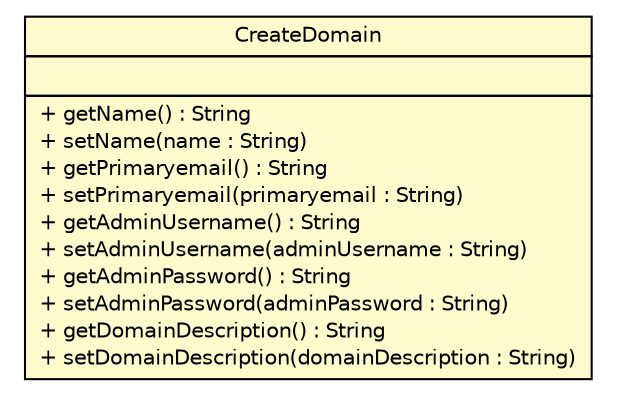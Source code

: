 #!/usr/local/bin/dot
#
# Class diagram 
# Generated by UMLGraph version 5.1 (http://www.umlgraph.org/)
#

digraph G {
	edge [fontname="Helvetica",fontsize=10,labelfontname="Helvetica",labelfontsize=10];
	node [fontname="Helvetica",fontsize=10,shape=plaintext];
	nodesep=0.25;
	ranksep=0.5;
	rankdir=LR;
	// com.inn.headstartdemo.utils.CreateDomain
	c53752 [label=<<table title="com.inn.headstartdemo.utils.CreateDomain" border="0" cellborder="1" cellspacing="0" cellpadding="2" port="p" bgcolor="lemonChiffon" href="./CreateDomain.html">
		<tr><td><table border="0" cellspacing="0" cellpadding="1">
<tr><td align="center" balign="center"> CreateDomain </td></tr>
		</table></td></tr>
		<tr><td><table border="0" cellspacing="0" cellpadding="1">
<tr><td align="left" balign="left">  </td></tr>
		</table></td></tr>
		<tr><td><table border="0" cellspacing="0" cellpadding="1">
<tr><td align="left" balign="left"> + getName() : String </td></tr>
<tr><td align="left" balign="left"> + setName(name : String) </td></tr>
<tr><td align="left" balign="left"> + getPrimaryemail() : String </td></tr>
<tr><td align="left" balign="left"> + setPrimaryemail(primaryemail : String) </td></tr>
<tr><td align="left" balign="left"> + getAdminUsername() : String </td></tr>
<tr><td align="left" balign="left"> + setAdminUsername(adminUsername : String) </td></tr>
<tr><td align="left" balign="left"> + getAdminPassword() : String </td></tr>
<tr><td align="left" balign="left"> + setAdminPassword(adminPassword : String) </td></tr>
<tr><td align="left" balign="left"> + getDomainDescription() : String </td></tr>
<tr><td align="left" balign="left"> + setDomainDescription(domainDescription : String) </td></tr>
		</table></td></tr>
		</table>>, fontname="Helvetica", fontcolor="black", fontsize=10.0];
}

